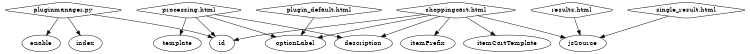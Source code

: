 digraph G {
	size="5,5";
	plugm 	[label="pluginmanager.py", style=rounded, shape=diamond];
	proc 	[label="processing.html", style=rounded, shape=diamond];
	plug 	[label="plugin_default.html", style=rounded, shape=diamond];
	shop 	[label="shoppingcart.html", style=rounded, shape=diamond];
	res 	[label="results.html", style=rounded, shape=diamond];
	sres 	[label="single_result.html", style=rounded, shape=diamond];
	templ 	[label="template"];
	desc 	[label="description"];
	optl 	[label="optionLabel"];
	js		[label="jsSource"];
	ict 	[label="itemCartTemplate"];
	ip		[label="itemPrefix"];
	id		[label="id"];
	index	[label="index"];

	plugm -> enable;
	plugm -> id;
	plugm -> index;
	proc -> templ;
	proc -> desc;
	proc -> optl;
	proc -> id;
	plug -> optl;
	shop -> optl;

	shop -> js;
	res  -> js;
	sres -> js;

	shop -> ict;
	shop -> ip;
	shop -> desc;
	shop -> id;
}
